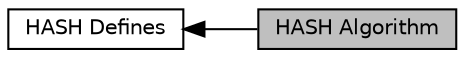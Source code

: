 digraph "HASH Algorithm"
{
  edge [fontname="Helvetica",fontsize="10",labelfontname="Helvetica",labelfontsize="10"];
  node [fontname="Helvetica",fontsize="10",shape=record];
  rankdir=LR;
  Node0 [label="HASH Algorithm",height=0.2,width=0.4,color="black", fillcolor="grey75", style="filled", fontcolor="black"];
  Node1 [label="HASH Defines",height=0.2,width=0.4,color="black", fillcolor="white", style="filled",URL="$group__hash__defines.html",tooltip="Defined Constants and Types for the STM32F4xx HASH Controller. "];
  Node1->Node0 [shape=plaintext, dir="back", style="solid"];
}
